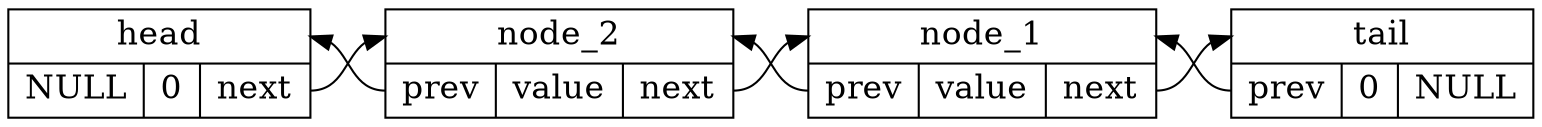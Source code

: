 /*
 * Usage :
 * dot -Tpng list.dot -o list.png
 */
digraph g {
graph [
rankdir = "LR"
];
node [
fontsize = "16"
shape = "ellipse"
];
edge [
];

HEAD [
label="<T>head |{<p>NULL|<v>0|<n>next}";
shape = "record"
];

TAIL [
label="<T>tail |{<p>prev|<v>0|<n>NULL}";
shape = "record"
];

NODE1 [
label="<T>node_1 |{<p>prev|<v>value|<n>next}";
shape = "record"
];

NODE2 [
label="<T>node_2 |{<p>prev|<v>value|<n>next}";
shape = "record"
];

/* pnode->next = head->next */
NODE1:n->TAIL:T

/* head->next->prev = pnode */
TAIL:p->NODE1:T

/* pnode->next = head->next */
NODE2:n->NODE1:T

/* head->next->prev = pnode */
NODE1:p->NODE2:T

/* head->next = pnode */
HEAD:n->NODE2:T

/*pnode->prev = head */
NODE2:p->HEAD:T
}
